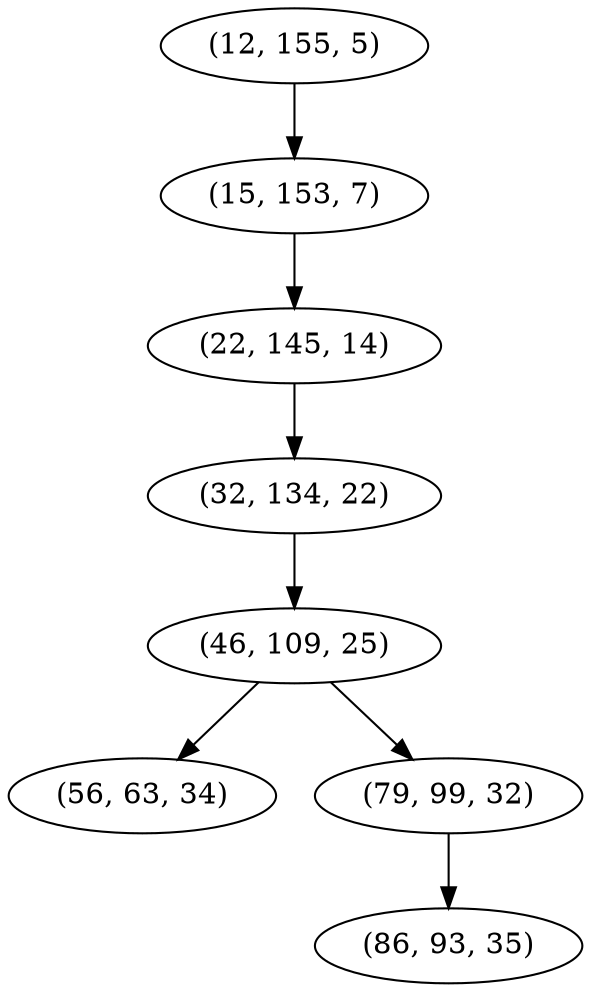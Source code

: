 digraph tree {
    "(12, 155, 5)";
    "(15, 153, 7)";
    "(22, 145, 14)";
    "(32, 134, 22)";
    "(46, 109, 25)";
    "(56, 63, 34)";
    "(79, 99, 32)";
    "(86, 93, 35)";
    "(12, 155, 5)" -> "(15, 153, 7)";
    "(15, 153, 7)" -> "(22, 145, 14)";
    "(22, 145, 14)" -> "(32, 134, 22)";
    "(32, 134, 22)" -> "(46, 109, 25)";
    "(46, 109, 25)" -> "(56, 63, 34)";
    "(46, 109, 25)" -> "(79, 99, 32)";
    "(79, 99, 32)" -> "(86, 93, 35)";
}
